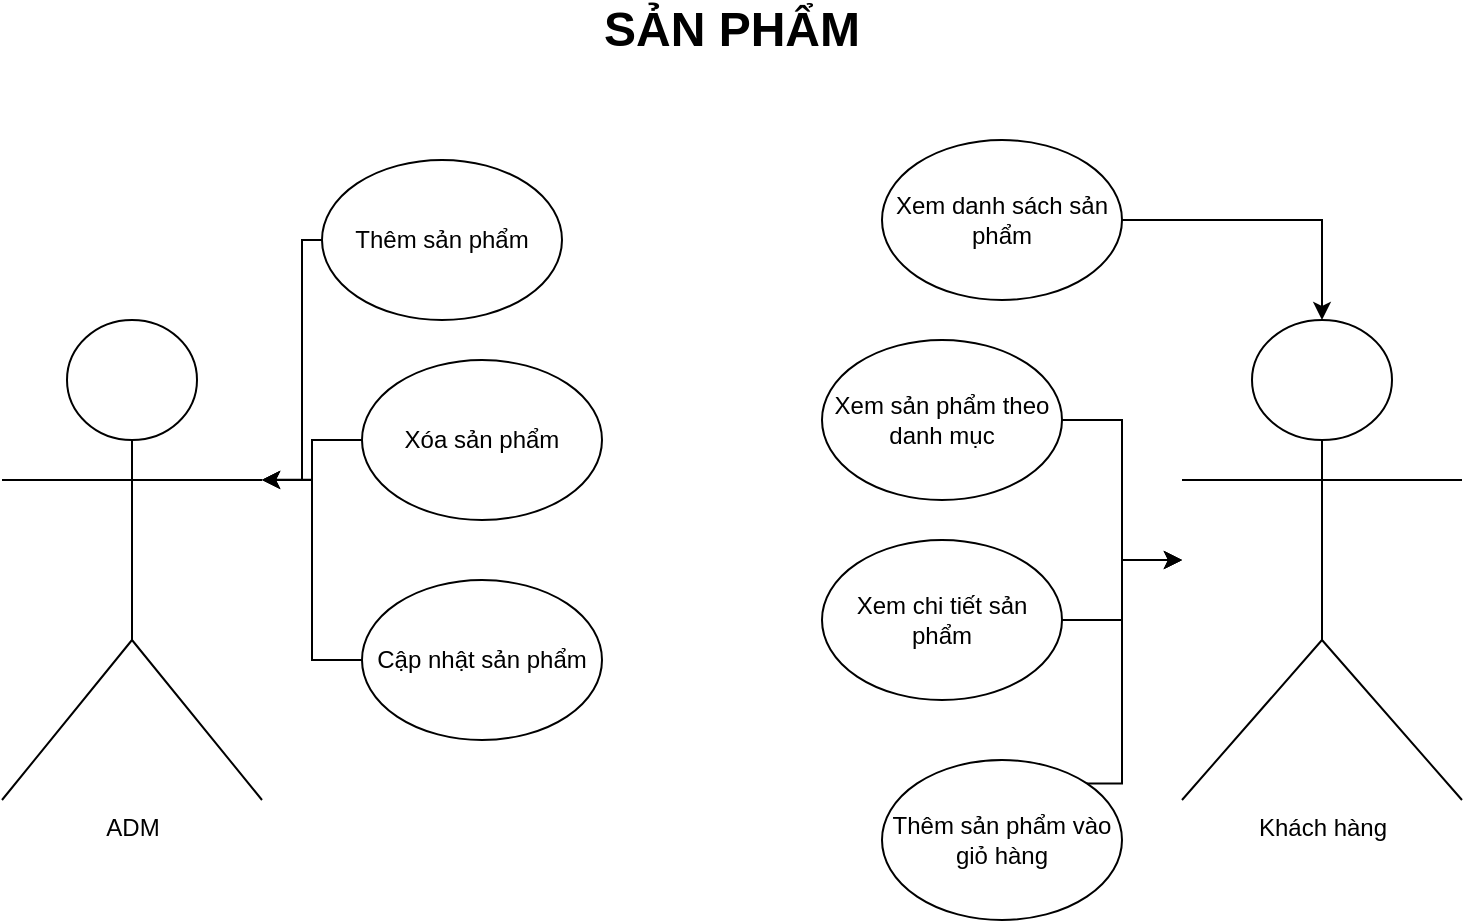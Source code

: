 <mxfile version="21.6.2" type="device" pages="3">
  <diagram name="Trang-1" id="Lx1XXm5q0lfRxp8SBE-w">
    <mxGraphModel dx="1290" dy="573" grid="1" gridSize="10" guides="1" tooltips="1" connect="1" arrows="1" fold="1" page="1" pageScale="1" pageWidth="827" pageHeight="1169" math="0" shadow="0">
      <root>
        <mxCell id="0" />
        <mxCell id="1" parent="0" />
        <mxCell id="7N1dV0aIiSIHQbxvG8Ln-1" value="ADM" style="shape=umlActor;verticalLabelPosition=bottom;verticalAlign=top;html=1;outlineConnect=0;" parent="1" vertex="1">
          <mxGeometry x="60" y="200" width="130" height="240" as="geometry" />
        </mxCell>
        <mxCell id="7N1dV0aIiSIHQbxvG8Ln-2" value="Khách hàng" style="shape=umlActor;verticalLabelPosition=bottom;verticalAlign=top;html=1;outlineConnect=0;" parent="1" vertex="1">
          <mxGeometry x="650" y="200" width="140" height="240" as="geometry" />
        </mxCell>
        <mxCell id="7N1dV0aIiSIHQbxvG8Ln-4" value="&lt;font style=&quot;font-size: 24px;&quot;&gt;&lt;b&gt;SẢN PHẨM&lt;/b&gt;&lt;/font&gt;" style="text;strokeColor=none;align=center;fillColor=none;html=1;verticalAlign=middle;whiteSpace=wrap;rounded=0;" parent="1" vertex="1">
          <mxGeometry x="360" y="40" width="130" height="30" as="geometry" />
        </mxCell>
        <mxCell id="0C7Cq9LnXbDNI1Frp2iu-7" style="edgeStyle=orthogonalEdgeStyle;rounded=0;orthogonalLoop=1;jettySize=auto;html=1;exitX=0;exitY=0.5;exitDx=0;exitDy=0;" edge="1" parent="1" source="7N1dV0aIiSIHQbxvG8Ln-5" target="7N1dV0aIiSIHQbxvG8Ln-1">
          <mxGeometry relative="1" as="geometry">
            <Array as="points">
              <mxPoint x="210" y="160" />
              <mxPoint x="210" y="280" />
            </Array>
          </mxGeometry>
        </mxCell>
        <mxCell id="7N1dV0aIiSIHQbxvG8Ln-5" value="Thêm sản phẩm" style="ellipse;whiteSpace=wrap;html=1;" parent="1" vertex="1">
          <mxGeometry x="220" y="120" width="120" height="80" as="geometry" />
        </mxCell>
        <mxCell id="0C7Cq9LnXbDNI1Frp2iu-10" style="edgeStyle=orthogonalEdgeStyle;rounded=0;orthogonalLoop=1;jettySize=auto;html=1;exitX=0;exitY=0.5;exitDx=0;exitDy=0;entryX=1;entryY=0.333;entryDx=0;entryDy=0;entryPerimeter=0;" edge="1" parent="1" source="0C7Cq9LnXbDNI1Frp2iu-1" target="7N1dV0aIiSIHQbxvG8Ln-1">
          <mxGeometry relative="1" as="geometry" />
        </mxCell>
        <mxCell id="0C7Cq9LnXbDNI1Frp2iu-1" value="Xóa sản phẩm" style="ellipse;whiteSpace=wrap;html=1;" vertex="1" parent="1">
          <mxGeometry x="240" y="220" width="120" height="80" as="geometry" />
        </mxCell>
        <mxCell id="0C7Cq9LnXbDNI1Frp2iu-11" style="edgeStyle=orthogonalEdgeStyle;rounded=0;orthogonalLoop=1;jettySize=auto;html=1;exitX=0;exitY=0.5;exitDx=0;exitDy=0;" edge="1" parent="1" source="0C7Cq9LnXbDNI1Frp2iu-2" target="7N1dV0aIiSIHQbxvG8Ln-1">
          <mxGeometry relative="1" as="geometry">
            <Array as="points">
              <mxPoint x="215" y="370" />
              <mxPoint x="215" y="280" />
            </Array>
          </mxGeometry>
        </mxCell>
        <mxCell id="0C7Cq9LnXbDNI1Frp2iu-2" value="Cập nhật sản phẩm" style="ellipse;whiteSpace=wrap;html=1;" vertex="1" parent="1">
          <mxGeometry x="240" y="330" width="120" height="80" as="geometry" />
        </mxCell>
        <mxCell id="0C7Cq9LnXbDNI1Frp2iu-12" style="edgeStyle=orthogonalEdgeStyle;rounded=0;orthogonalLoop=1;jettySize=auto;html=1;exitX=1;exitY=0.5;exitDx=0;exitDy=0;" edge="1" parent="1" source="0C7Cq9LnXbDNI1Frp2iu-3" target="7N1dV0aIiSIHQbxvG8Ln-2">
          <mxGeometry relative="1" as="geometry" />
        </mxCell>
        <mxCell id="0C7Cq9LnXbDNI1Frp2iu-3" value="Xem danh sách sản phẩm" style="ellipse;whiteSpace=wrap;html=1;" vertex="1" parent="1">
          <mxGeometry x="500" y="110" width="120" height="80" as="geometry" />
        </mxCell>
        <mxCell id="0C7Cq9LnXbDNI1Frp2iu-13" style="edgeStyle=orthogonalEdgeStyle;rounded=0;orthogonalLoop=1;jettySize=auto;html=1;exitX=1;exitY=0.5;exitDx=0;exitDy=0;" edge="1" parent="1" source="0C7Cq9LnXbDNI1Frp2iu-4" target="7N1dV0aIiSIHQbxvG8Ln-2">
          <mxGeometry relative="1" as="geometry" />
        </mxCell>
        <mxCell id="0C7Cq9LnXbDNI1Frp2iu-4" value="Xem sản phẩm theo danh mục" style="ellipse;whiteSpace=wrap;html=1;" vertex="1" parent="1">
          <mxGeometry x="470" y="210" width="120" height="80" as="geometry" />
        </mxCell>
        <mxCell id="0C7Cq9LnXbDNI1Frp2iu-14" style="edgeStyle=orthogonalEdgeStyle;rounded=0;orthogonalLoop=1;jettySize=auto;html=1;exitX=1;exitY=0.5;exitDx=0;exitDy=0;" edge="1" parent="1" source="0C7Cq9LnXbDNI1Frp2iu-5" target="7N1dV0aIiSIHQbxvG8Ln-2">
          <mxGeometry relative="1" as="geometry" />
        </mxCell>
        <mxCell id="0C7Cq9LnXbDNI1Frp2iu-5" value="Xem chi tiết sản phẩm" style="ellipse;whiteSpace=wrap;html=1;" vertex="1" parent="1">
          <mxGeometry x="470" y="310" width="120" height="80" as="geometry" />
        </mxCell>
        <mxCell id="0C7Cq9LnXbDNI1Frp2iu-15" style="edgeStyle=orthogonalEdgeStyle;rounded=0;orthogonalLoop=1;jettySize=auto;html=1;exitX=1;exitY=0;exitDx=0;exitDy=0;" edge="1" parent="1" source="0C7Cq9LnXbDNI1Frp2iu-6" target="7N1dV0aIiSIHQbxvG8Ln-2">
          <mxGeometry relative="1" as="geometry">
            <Array as="points">
              <mxPoint x="620" y="432" />
              <mxPoint x="620" y="320" />
            </Array>
          </mxGeometry>
        </mxCell>
        <mxCell id="0C7Cq9LnXbDNI1Frp2iu-6" value="Thêm sản phẩm vào giỏ hàng" style="ellipse;whiteSpace=wrap;html=1;" vertex="1" parent="1">
          <mxGeometry x="500" y="420" width="120" height="80" as="geometry" />
        </mxCell>
      </root>
    </mxGraphModel>
  </diagram>
  <diagram id="NUY9OIOV3WZIZxX3CeJf" name="Trang-2">
    <mxGraphModel dx="1290" dy="573" grid="1" gridSize="10" guides="1" tooltips="1" connect="1" arrows="1" fold="1" page="1" pageScale="1" pageWidth="827" pageHeight="1169" math="0" shadow="0">
      <root>
        <mxCell id="0" />
        <mxCell id="1" parent="0" />
        <mxCell id="_KesPXw2Dz3OD55ypL7m-1" value="&lt;font style=&quot;font-size: 24px;&quot;&gt;&lt;b style=&quot;&quot;&gt;DANH MỤC&lt;br&gt;&lt;br&gt;&lt;/b&gt;&lt;/font&gt;" style="text;html=1;align=center;verticalAlign=middle;resizable=0;points=[];autosize=1;strokeColor=none;fillColor=none;" vertex="1" parent="1">
          <mxGeometry x="330" y="20" width="150" height="70" as="geometry" />
        </mxCell>
        <mxCell id="_KesPXw2Dz3OD55ypL7m-2" value="ADM" style="shape=umlActor;verticalLabelPosition=bottom;verticalAlign=top;html=1;outlineConnect=0;" vertex="1" parent="1">
          <mxGeometry x="80" y="160" width="120" height="200" as="geometry" />
        </mxCell>
        <mxCell id="_KesPXw2Dz3OD55ypL7m-3" value="Khách hàng" style="shape=umlActor;verticalLabelPosition=bottom;verticalAlign=top;html=1;outlineConnect=0;" vertex="1" parent="1">
          <mxGeometry x="620" y="160" width="120" height="200" as="geometry" />
        </mxCell>
        <mxCell id="_KesPXw2Dz3OD55ypL7m-10" style="edgeStyle=orthogonalEdgeStyle;rounded=0;orthogonalLoop=1;jettySize=auto;html=1;exitX=0;exitY=0.5;exitDx=0;exitDy=0;" edge="1" parent="1" source="_KesPXw2Dz3OD55ypL7m-5" target="_KesPXw2Dz3OD55ypL7m-2">
          <mxGeometry relative="1" as="geometry" />
        </mxCell>
        <mxCell id="_KesPXw2Dz3OD55ypL7m-5" value="Thêm danh mục" style="ellipse;whiteSpace=wrap;html=1;" vertex="1" parent="1">
          <mxGeometry x="240" y="70" width="120" height="80" as="geometry" />
        </mxCell>
        <mxCell id="_KesPXw2Dz3OD55ypL7m-11" style="edgeStyle=orthogonalEdgeStyle;rounded=0;orthogonalLoop=1;jettySize=auto;html=1;exitX=0;exitY=0.5;exitDx=0;exitDy=0;entryX=1;entryY=0.333;entryDx=0;entryDy=0;entryPerimeter=0;" edge="1" parent="1" source="_KesPXw2Dz3OD55ypL7m-6" target="_KesPXw2Dz3OD55ypL7m-2">
          <mxGeometry relative="1" as="geometry" />
        </mxCell>
        <mxCell id="_KesPXw2Dz3OD55ypL7m-6" value="Sửa danh mục" style="ellipse;whiteSpace=wrap;html=1;" vertex="1" parent="1">
          <mxGeometry x="250" y="180" width="120" height="80" as="geometry" />
        </mxCell>
        <mxCell id="_KesPXw2Dz3OD55ypL7m-12" style="edgeStyle=orthogonalEdgeStyle;rounded=0;orthogonalLoop=1;jettySize=auto;html=1;exitX=0;exitY=0.5;exitDx=0;exitDy=0;" edge="1" parent="1" source="_KesPXw2Dz3OD55ypL7m-7" target="_KesPXw2Dz3OD55ypL7m-2">
          <mxGeometry relative="1" as="geometry" />
        </mxCell>
        <mxCell id="_KesPXw2Dz3OD55ypL7m-7" value="Xóa danh mục" style="ellipse;whiteSpace=wrap;html=1;" vertex="1" parent="1">
          <mxGeometry x="240" y="300" width="120" height="80" as="geometry" />
        </mxCell>
        <mxCell id="_KesPXw2Dz3OD55ypL7m-9" style="edgeStyle=orthogonalEdgeStyle;rounded=0;orthogonalLoop=1;jettySize=auto;html=1;exitX=1;exitY=0.5;exitDx=0;exitDy=0;" edge="1" parent="1" source="_KesPXw2Dz3OD55ypL7m-8" target="_KesPXw2Dz3OD55ypL7m-3">
          <mxGeometry relative="1" as="geometry" />
        </mxCell>
        <mxCell id="_KesPXw2Dz3OD55ypL7m-8" value="Xem sản phẩm theo danh&amp;nbsp; mục" style="ellipse;whiteSpace=wrap;html=1;" vertex="1" parent="1">
          <mxGeometry x="460" y="200" width="120" height="80" as="geometry" />
        </mxCell>
      </root>
    </mxGraphModel>
  </diagram>
  <diagram id="51rst4xoo0UaGFbB49Jy" name="Trang-3">
    <mxGraphModel dx="1290" dy="573" grid="1" gridSize="10" guides="1" tooltips="1" connect="1" arrows="1" fold="1" page="1" pageScale="1" pageWidth="827" pageHeight="1169" math="0" shadow="0">
      <root>
        <mxCell id="0" />
        <mxCell id="1" parent="0" />
        <mxCell id="YZF8_OwJhbuaAeims4fQ-1" value="&lt;font style=&quot;font-size: 24px;&quot;&gt;&lt;b&gt;ĐƠN HÀNG&lt;/b&gt;&lt;/font&gt;" style="text;html=1;align=center;verticalAlign=middle;resizable=0;points=[];autosize=1;strokeColor=none;fillColor=none;" vertex="1" parent="1">
          <mxGeometry x="350" y="30" width="160" height="40" as="geometry" />
        </mxCell>
        <mxCell id="YZF8_OwJhbuaAeims4fQ-2" value="ADM" style="shape=umlActor;verticalLabelPosition=bottom;verticalAlign=top;html=1;outlineConnect=0;" vertex="1" parent="1">
          <mxGeometry x="110" y="160" width="90" height="170" as="geometry" />
        </mxCell>
        <mxCell id="YZF8_OwJhbuaAeims4fQ-3" value="Khách hàng" style="shape=umlActor;verticalLabelPosition=bottom;verticalAlign=top;html=1;outlineConnect=0;" vertex="1" parent="1">
          <mxGeometry x="650" y="160" width="90" height="170" as="geometry" />
        </mxCell>
        <mxCell id="YZF8_OwJhbuaAeims4fQ-4" value="Cập nhật tình trạng đơn hàng" style="ellipse;whiteSpace=wrap;html=1;" vertex="1" parent="1">
          <mxGeometry x="250" y="190" width="120" height="80" as="geometry" />
        </mxCell>
        <mxCell id="YZF8_OwJhbuaAeims4fQ-5" value="Xem chi tiết đơn hàng" style="ellipse;whiteSpace=wrap;html=1;" vertex="1" parent="1">
          <mxGeometry x="490" y="205" width="140" height="80" as="geometry" />
        </mxCell>
      </root>
    </mxGraphModel>
  </diagram>
</mxfile>

